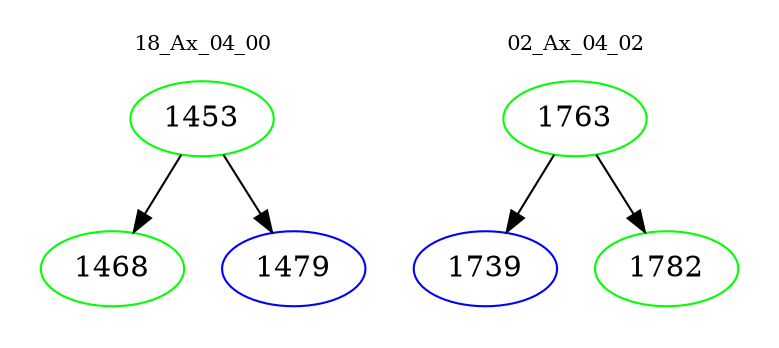 digraph{
subgraph cluster_0 {
color = white
label = "18_Ax_04_00";
fontsize=10;
T0_1453 [label="1453", color="green"]
T0_1453 -> T0_1468 [color="black"]
T0_1468 [label="1468", color="green"]
T0_1453 -> T0_1479 [color="black"]
T0_1479 [label="1479", color="blue"]
}
subgraph cluster_1 {
color = white
label = "02_Ax_04_02";
fontsize=10;
T1_1763 [label="1763", color="green"]
T1_1763 -> T1_1739 [color="black"]
T1_1739 [label="1739", color="blue"]
T1_1763 -> T1_1782 [color="black"]
T1_1782 [label="1782", color="green"]
}
}
